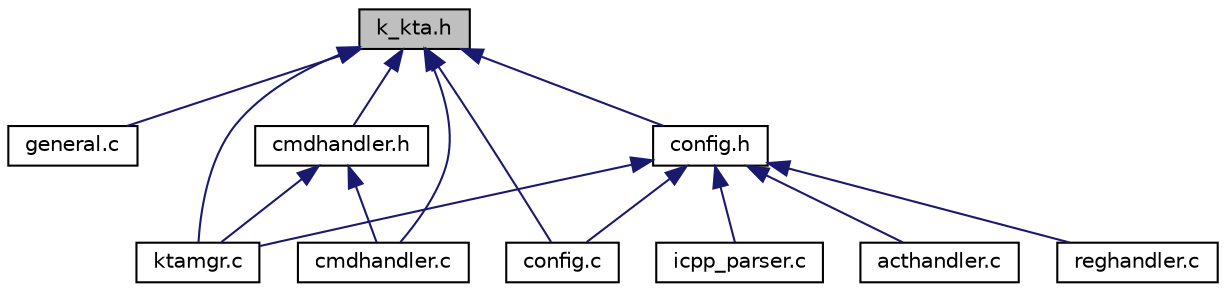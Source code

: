 digraph "k_kta.h"
{
 // LATEX_PDF_SIZE
  edge [fontname="Helvetica",fontsize="10",labelfontname="Helvetica",labelfontsize="10"];
  node [fontname="Helvetica",fontsize="10",shape=record];
  Node1 [label="k_kta.h",height=0.2,width=0.4,color="black", fillcolor="grey75", style="filled", fontcolor="black",tooltip="keySTREAM Trusted Agent - Public interface."];
  Node1 -> Node2 [dir="back",color="midnightblue",fontsize="10",style="solid",fontname="Helvetica"];
  Node2 [label="general.c",height=0.2,width=0.4,color="black", fillcolor="white", style="filled",URL="$general_8c.html",tooltip="keySTREAM Trusted Agent - General module to perform coding of data."];
  Node1 -> Node3 [dir="back",color="midnightblue",fontsize="10",style="solid",fontname="Helvetica"];
  Node3 [label="ktamgr.c",height=0.2,width=0.4,color="black", fillcolor="white", style="filled",URL="$ktamgr_8c.html",tooltip="keySTREAM Trusted Agent manager."];
  Node1 -> Node4 [dir="back",color="midnightblue",fontsize="10",style="solid",fontname="Helvetica"];
  Node4 [label="cmdhandler.c",height=0.2,width=0.4,color="black", fillcolor="white", style="filled",URL="$cmdhandler_8c.html",tooltip="keySTREAM Trusted Agent - ICPP command handler."];
  Node1 -> Node5 [dir="back",color="midnightblue",fontsize="10",style="solid",fontname="Helvetica"];
  Node5 [label="cmdhandler.h",height=0.2,width=0.4,color="black", fillcolor="white", style="filled",URL="$cmdhandler_8h.html",tooltip="keySTREAM Trusted Agent - ICPP command handler."];
  Node5 -> Node3 [dir="back",color="midnightblue",fontsize="10",style="solid",fontname="Helvetica"];
  Node5 -> Node4 [dir="back",color="midnightblue",fontsize="10",style="solid",fontname="Helvetica"];
  Node1 -> Node6 [dir="back",color="midnightblue",fontsize="10",style="solid",fontname="Helvetica"];
  Node6 [label="config.c",height=0.2,width=0.4,color="black", fillcolor="white", style="filled",URL="$config_8c.html",tooltip="keySTREAM Trusted Agent - Device configuration module."];
  Node1 -> Node7 [dir="back",color="midnightblue",fontsize="10",style="solid",fontname="Helvetica"];
  Node7 [label="config.h",height=0.2,width=0.4,color="black", fillcolor="white", style="filled",URL="$config_8h.html",tooltip="keySTREAM Trusted Agent - Device configuration module."];
  Node7 -> Node8 [dir="back",color="midnightblue",fontsize="10",style="solid",fontname="Helvetica"];
  Node8 [label="icpp_parser.c",height=0.2,width=0.4,color="black", fillcolor="white", style="filled",URL="$icpp__parser_8c.html",tooltip="keySTREAM Trusted Agent - icpp parser."];
  Node7 -> Node3 [dir="back",color="midnightblue",fontsize="10",style="solid",fontname="Helvetica"];
  Node7 -> Node9 [dir="back",color="midnightblue",fontsize="10",style="solid",fontname="Helvetica"];
  Node9 [label="acthandler.c",height=0.2,width=0.4,color="black", fillcolor="white", style="filled",URL="$acthandler_8c.html",tooltip="keySTREAM Trusted Agent - Activation handler."];
  Node7 -> Node6 [dir="back",color="midnightblue",fontsize="10",style="solid",fontname="Helvetica"];
  Node7 -> Node10 [dir="back",color="midnightblue",fontsize="10",style="solid",fontname="Helvetica"];
  Node10 [label="reghandler.c",height=0.2,width=0.4,color="black", fillcolor="white", style="filled",URL="$reghandler_8c.html",tooltip="keySTREAM Trusted Agent - Registration module"];
}
